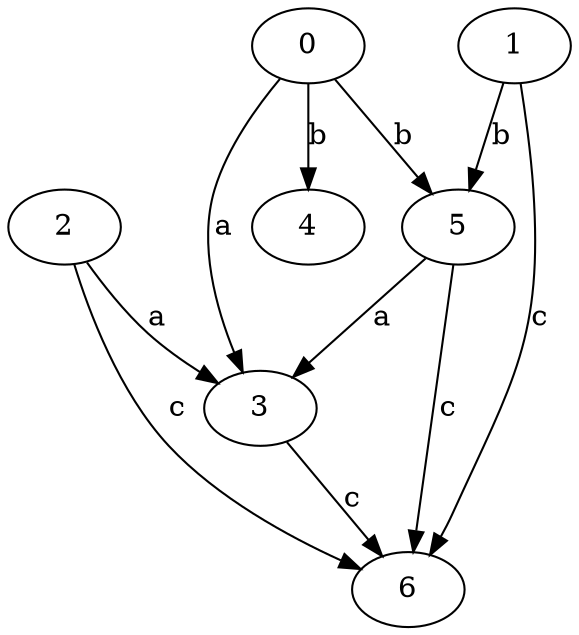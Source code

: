 strict digraph  {
2;
3;
0;
4;
5;
6;
1;
2 -> 3  [label=a];
2 -> 6  [label=c];
3 -> 6  [label=c];
0 -> 3  [label=a];
0 -> 4  [label=b];
0 -> 5  [label=b];
5 -> 3  [label=a];
5 -> 6  [label=c];
1 -> 5  [label=b];
1 -> 6  [label=c];
}
